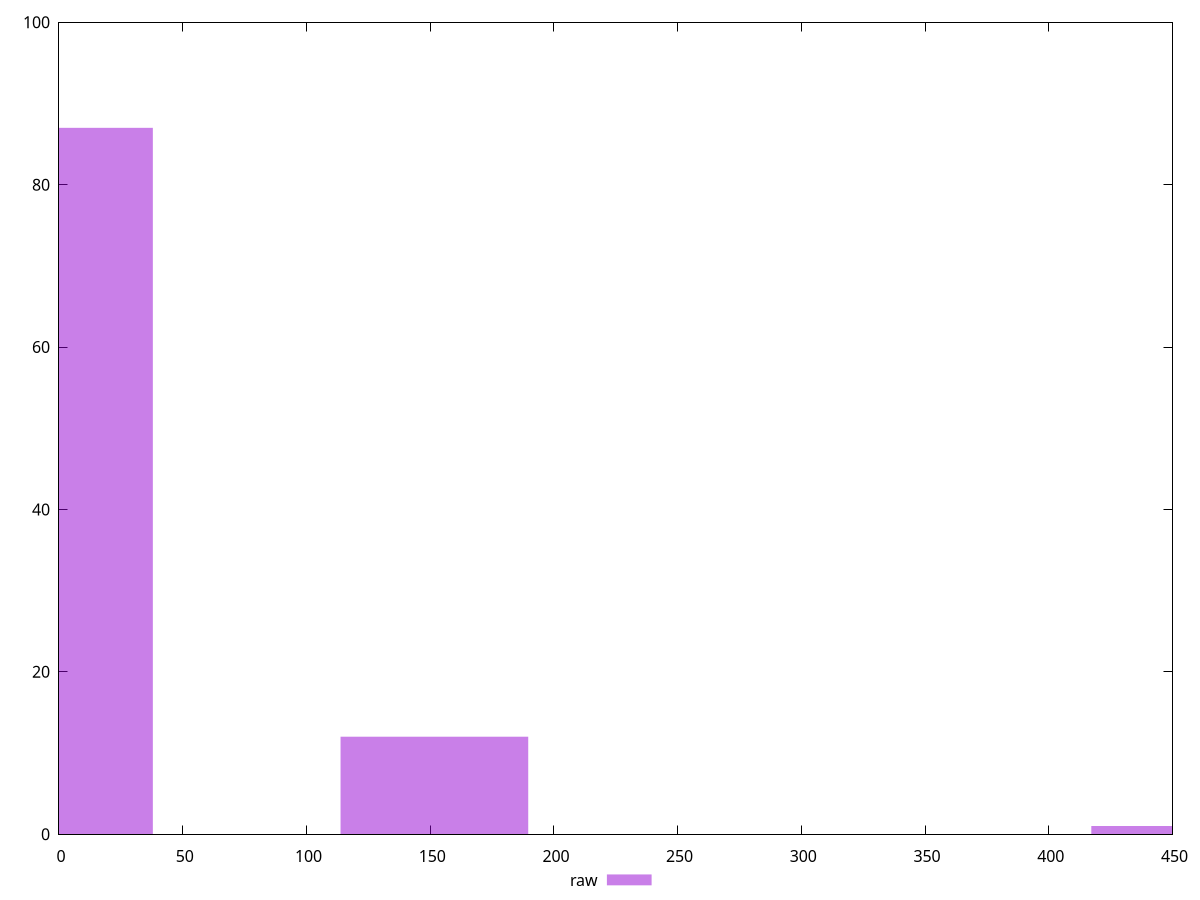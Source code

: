 reset

$raw <<EOF
455.11450202779986 1
151.70483400926662 12
0 87
EOF

set key outside below
set boxwidth 75.85241700463331
set xrange [0:450]
set yrange [0:100]
set style fill transparent solid 0.5 noborder
set terminal svg size 640, 490 enhanced background rgb 'white'
set output "report_00007_2020-12-11T15:55:29.892Z/unminified-css/samples/pages+cached/raw/histogram.svg"

plot $raw title "raw" with boxes

reset
